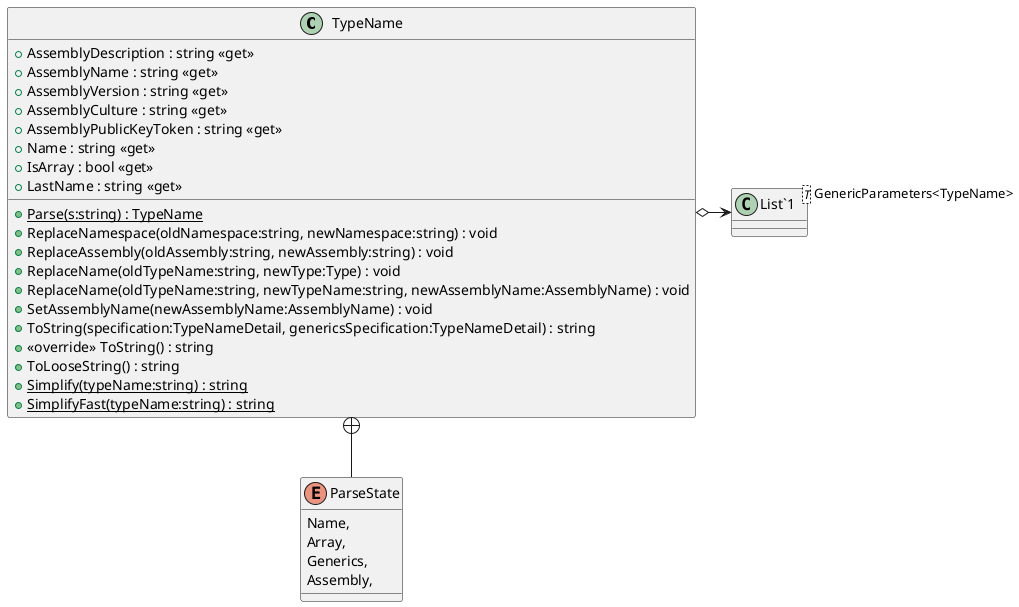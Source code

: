 @startuml
class TypeName {
    + AssemblyDescription : string <<get>>
    + AssemblyName : string <<get>>
    + AssemblyVersion : string <<get>>
    + AssemblyCulture : string <<get>>
    + AssemblyPublicKeyToken : string <<get>>
    + Name : string <<get>>
    + IsArray : bool <<get>>
    + LastName : string <<get>>
    + {static} Parse(s:string) : TypeName
    + ReplaceNamespace(oldNamespace:string, newNamespace:string) : void
    + ReplaceAssembly(oldAssembly:string, newAssembly:string) : void
    + ReplaceName(oldTypeName:string, newType:Type) : void
    + ReplaceName(oldTypeName:string, newTypeName:string, newAssemblyName:AssemblyName) : void
    + SetAssemblyName(newAssemblyName:AssemblyName) : void
    + ToString(specification:TypeNameDetail, genericsSpecification:TypeNameDetail) : string
    + <<override>> ToString() : string
    + ToLooseString() : string
    + {static} Simplify(typeName:string) : string
    + {static} SimplifyFast(typeName:string) : string
}
class "List`1"<T> {
}
enum ParseState {
    Name,
    Array,
    Generics,
    Assembly,
}
TypeName o-> "GenericParameters<TypeName>" "List`1"
TypeName +-- ParseState
@enduml
